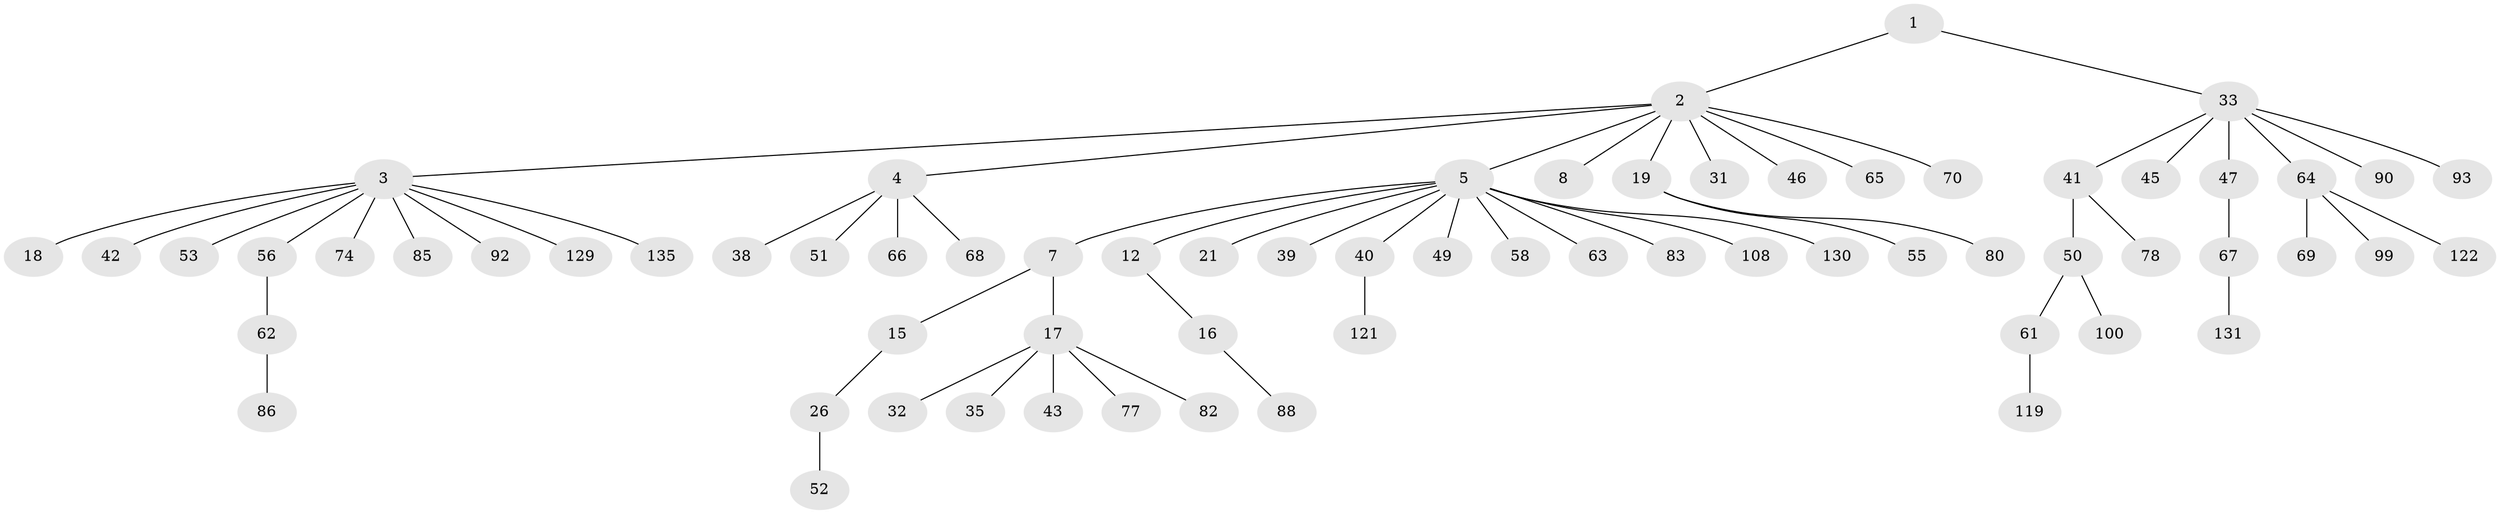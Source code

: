 // original degree distribution, {2: 0.21323529411764705, 10: 0.007352941176470588, 5: 0.029411764705882353, 7: 0.029411764705882353, 3: 0.09558823529411764, 4: 0.07352941176470588, 1: 0.5514705882352942}
// Generated by graph-tools (version 1.1) at 2025/19/03/04/25 18:19:04]
// undirected, 68 vertices, 67 edges
graph export_dot {
graph [start="1"]
  node [color=gray90,style=filled];
  1 [super="+14"];
  2;
  3 [super="+11+36"];
  4 [super="+20+25+54"];
  5 [super="+6+71+9"];
  7;
  8 [super="+94+60"];
  12 [super="+37+30"];
  15 [super="+113"];
  16 [super="+73+24"];
  17 [super="+29"];
  18;
  19 [super="+59"];
  21 [super="+28+27+84"];
  26;
  31;
  32 [super="+128"];
  33 [super="+34+57+81"];
  35 [super="+123+127+72"];
  38;
  39;
  40;
  41 [super="+102+117+76"];
  42 [super="+116"];
  43;
  45 [super="+98+101"];
  46 [super="+125+136+120"];
  47;
  49;
  50;
  51;
  52;
  53;
  55 [super="+105"];
  56;
  58;
  61;
  62;
  63 [super="+115"];
  64;
  65;
  66;
  67;
  68 [super="+112+96"];
  69;
  70 [super="+109"];
  74;
  77;
  78;
  80;
  82 [super="+91"];
  83;
  85 [super="+110"];
  86;
  88;
  90;
  92;
  93;
  99;
  100;
  108 [super="+111"];
  119;
  121;
  122;
  129;
  130;
  131;
  135;
  1 -- 2;
  1 -- 33;
  2 -- 3;
  2 -- 4;
  2 -- 5;
  2 -- 8;
  2 -- 19;
  2 -- 31;
  2 -- 46;
  2 -- 65;
  2 -- 70;
  3 -- 42;
  3 -- 74;
  3 -- 18;
  3 -- 53;
  3 -- 135;
  3 -- 56;
  3 -- 92;
  3 -- 129;
  3 -- 85;
  4 -- 38;
  4 -- 66;
  4 -- 51;
  4 -- 68;
  5 -- 7;
  5 -- 21;
  5 -- 108;
  5 -- 49;
  5 -- 39;
  5 -- 40;
  5 -- 58;
  5 -- 12;
  5 -- 130;
  5 -- 83;
  5 -- 63;
  7 -- 15;
  7 -- 17;
  12 -- 16;
  15 -- 26;
  16 -- 88;
  17 -- 32;
  17 -- 82;
  17 -- 35;
  17 -- 43;
  17 -- 77;
  19 -- 55;
  19 -- 80;
  26 -- 52;
  33 -- 64;
  33 -- 90;
  33 -- 93;
  33 -- 47;
  33 -- 45;
  33 -- 41;
  40 -- 121;
  41 -- 50;
  41 -- 78;
  47 -- 67;
  50 -- 61;
  50 -- 100;
  56 -- 62;
  61 -- 119;
  62 -- 86;
  64 -- 69;
  64 -- 99;
  64 -- 122;
  67 -- 131;
}
